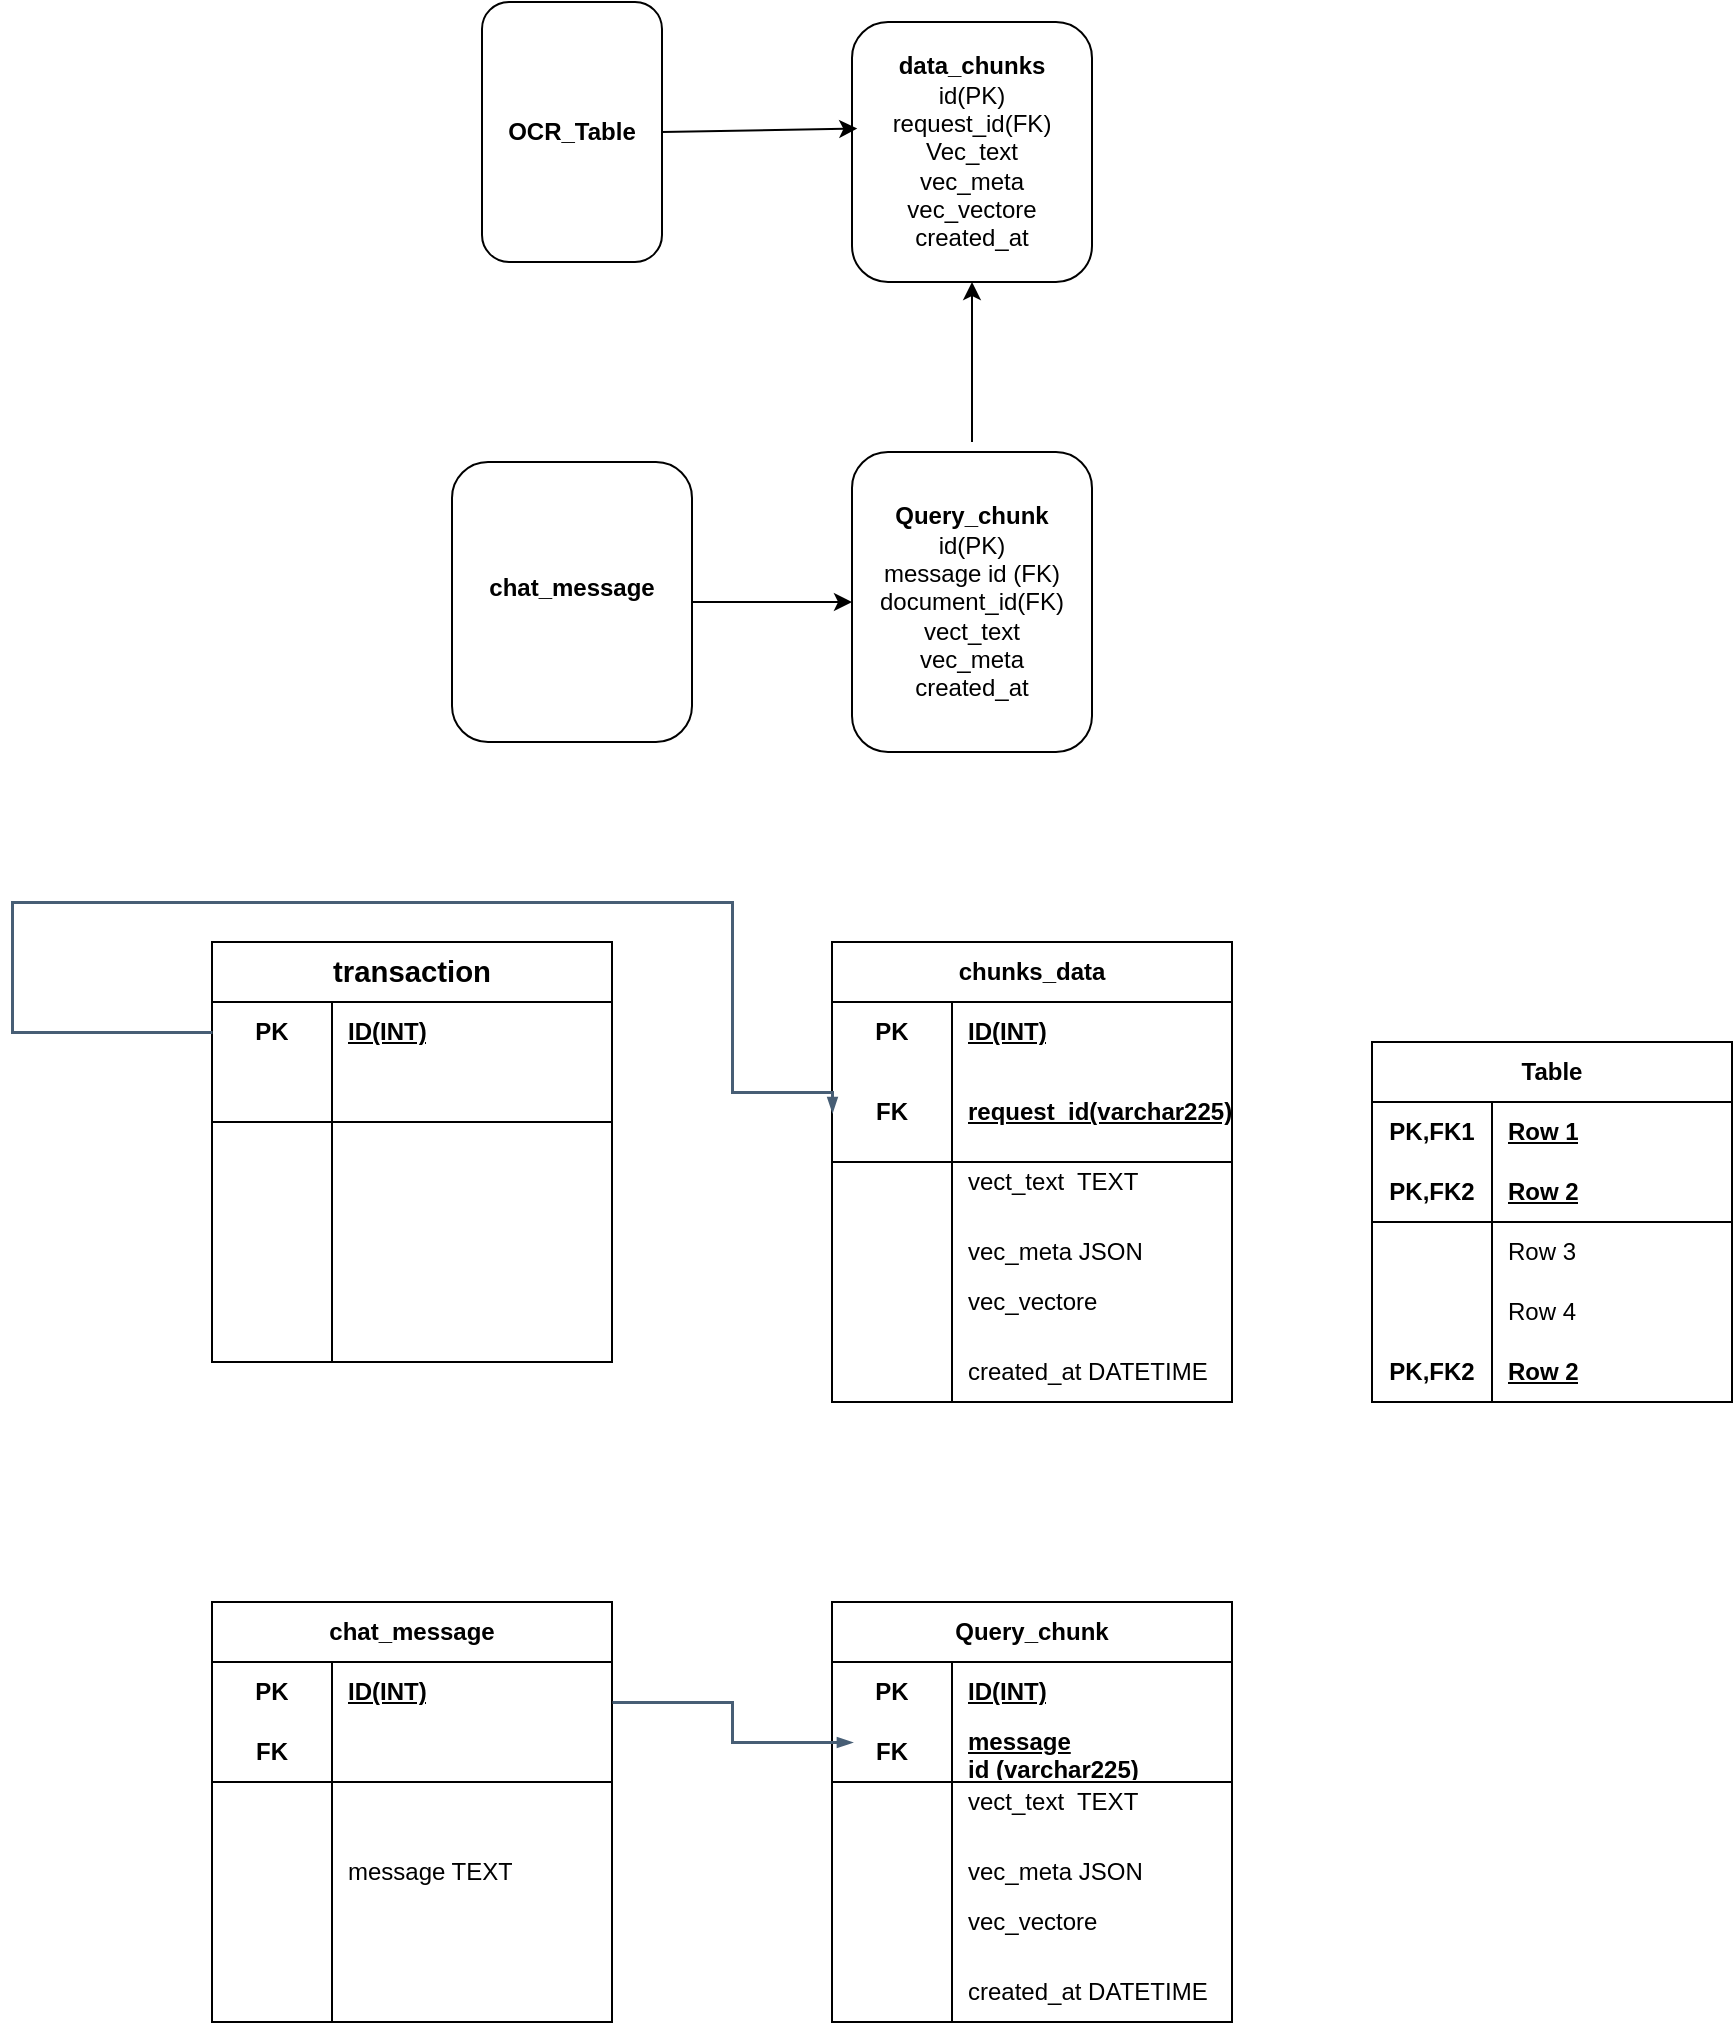 <mxfile version="28.0.9">
  <diagram name="Page-1" id="-Y9H0RPjuiOyMLAPOE1u">
    <mxGraphModel dx="1973" dy="721" grid="1" gridSize="10" guides="1" tooltips="1" connect="1" arrows="1" fold="1" page="1" pageScale="1" pageWidth="850" pageHeight="1100" math="0" shadow="0">
      <root>
        <mxCell id="0" />
        <mxCell id="1" parent="0" />
        <mxCell id="1Xx4rSdVLbgod3kaqzSg-1" value="&lt;div&gt;&lt;span style=&quot;background-color: transparent; color: light-dark(rgb(0, 0, 0), rgb(255, 255, 255));&quot;&gt;&lt;b&gt;data_chunks&lt;/b&gt;&lt;/span&gt;&lt;/div&gt;&lt;div&gt;&lt;span style=&quot;background-color: transparent; color: light-dark(rgb(0, 0, 0), rgb(255, 255, 255));&quot;&gt;id(PK)&lt;/span&gt;&lt;/div&gt;&lt;div&gt;&lt;span style=&quot;background-color: transparent; color: light-dark(rgb(0, 0, 0), rgb(255, 255, 255));&quot;&gt;request_id&lt;/span&gt;(FK)&lt;/div&gt;&lt;div&gt;&lt;span style=&quot;background-color: transparent; color: light-dark(rgb(0, 0, 0), rgb(255, 255, 255));&quot;&gt;Vec_text&lt;/span&gt;&lt;/div&gt;&lt;div&gt;vec_meta&lt;/div&gt;&lt;div&gt;vec_vectore&lt;/div&gt;&lt;div&gt;created_at&lt;/div&gt;" style="rounded=1;whiteSpace=wrap;html=1;" parent="1" vertex="1">
          <mxGeometry x="290" y="120" width="120" height="130" as="geometry" />
        </mxCell>
        <mxCell id="1Xx4rSdVLbgod3kaqzSg-2" value="" style="endArrow=classic;html=1;rounded=0;exitX=1;exitY=0.5;exitDx=0;exitDy=0;entryX=0.022;entryY=0.41;entryDx=0;entryDy=0;entryPerimeter=0;" parent="1" edge="1" target="1Xx4rSdVLbgod3kaqzSg-1" source="1Xx4rSdVLbgod3kaqzSg-3">
          <mxGeometry width="50" height="50" relative="1" as="geometry">
            <mxPoint x="210" y="180" as="sourcePoint" />
            <mxPoint x="290" y="180" as="targetPoint" />
          </mxGeometry>
        </mxCell>
        <mxCell id="1Xx4rSdVLbgod3kaqzSg-3" value="&lt;b&gt;OCR_Table&lt;/b&gt;" style="rounded=1;whiteSpace=wrap;html=1;" parent="1" vertex="1">
          <mxGeometry x="105" y="110" width="90" height="130" as="geometry" />
        </mxCell>
        <mxCell id="1Xx4rSdVLbgod3kaqzSg-4" value="&lt;b&gt;chat_message&lt;/b&gt;&lt;div&gt;&lt;b&gt;&lt;br&gt;&lt;/b&gt;&lt;/div&gt;" style="rounded=1;whiteSpace=wrap;html=1;" parent="1" vertex="1">
          <mxGeometry x="90" y="340" width="120" height="140" as="geometry" />
        </mxCell>
        <mxCell id="1Xx4rSdVLbgod3kaqzSg-5" value="&lt;div&gt;&lt;b&gt;Query_chunk&lt;/b&gt;&lt;/div&gt;&lt;div&gt;id(PK)&lt;/div&gt;message id (FK)&lt;div&gt;document_id(FK)&lt;br&gt;&lt;div&gt;vect_text&lt;/div&gt;&lt;div&gt;vec_meta&lt;/div&gt;&lt;div&gt;created_at&lt;/div&gt;&lt;/div&gt;" style="rounded=1;whiteSpace=wrap;html=1;" parent="1" vertex="1">
          <mxGeometry x="290" y="335" width="120" height="150" as="geometry" />
        </mxCell>
        <mxCell id="1Xx4rSdVLbgod3kaqzSg-8" value="" style="endArrow=classic;html=1;rounded=0;entryX=0;entryY=0.5;entryDx=0;entryDy=0;" parent="1" target="1Xx4rSdVLbgod3kaqzSg-5" edge="1">
          <mxGeometry width="50" height="50" relative="1" as="geometry">
            <mxPoint x="210" y="410" as="sourcePoint" />
            <mxPoint x="260" y="360" as="targetPoint" />
          </mxGeometry>
        </mxCell>
        <mxCell id="tUNcLmFg50ww8nxHBGj--1" value="" style="endArrow=classic;html=1;rounded=0;entryX=0.5;entryY=1;entryDx=0;entryDy=0;" edge="1" parent="1" target="1Xx4rSdVLbgod3kaqzSg-1">
          <mxGeometry width="50" height="50" relative="1" as="geometry">
            <mxPoint x="350" y="330" as="sourcePoint" />
            <mxPoint x="390" y="290" as="targetPoint" />
          </mxGeometry>
        </mxCell>
        <mxCell id="tUNcLmFg50ww8nxHBGj--2" value="chunks_data" style="shape=table;startSize=30;container=1;collapsible=1;childLayout=tableLayout;fixedRows=1;rowLines=0;fontStyle=1;align=center;resizeLast=1;html=1;whiteSpace=wrap;" vertex="1" parent="1">
          <mxGeometry x="280" y="580" width="200" height="230" as="geometry" />
        </mxCell>
        <mxCell id="tUNcLmFg50ww8nxHBGj--3" value="" style="shape=tableRow;horizontal=0;startSize=0;swimlaneHead=0;swimlaneBody=0;fillColor=none;collapsible=0;dropTarget=0;points=[[0,0.5],[1,0.5]];portConstraint=eastwest;top=0;left=0;right=0;bottom=0;html=1;" vertex="1" parent="tUNcLmFg50ww8nxHBGj--2">
          <mxGeometry y="30" width="200" height="30" as="geometry" />
        </mxCell>
        <mxCell id="tUNcLmFg50ww8nxHBGj--4" value="PK" style="shape=partialRectangle;connectable=0;fillColor=none;top=0;left=0;bottom=0;right=0;fontStyle=1;overflow=hidden;html=1;whiteSpace=wrap;" vertex="1" parent="tUNcLmFg50ww8nxHBGj--3">
          <mxGeometry width="60" height="30" as="geometry">
            <mxRectangle width="60" height="30" as="alternateBounds" />
          </mxGeometry>
        </mxCell>
        <mxCell id="tUNcLmFg50ww8nxHBGj--5" value="ID(INT)" style="shape=partialRectangle;connectable=0;fillColor=none;top=0;left=0;bottom=0;right=0;align=left;spacingLeft=6;fontStyle=5;overflow=hidden;html=1;whiteSpace=wrap;" vertex="1" parent="tUNcLmFg50ww8nxHBGj--3">
          <mxGeometry x="60" width="140" height="30" as="geometry">
            <mxRectangle width="140" height="30" as="alternateBounds" />
          </mxGeometry>
        </mxCell>
        <mxCell id="tUNcLmFg50ww8nxHBGj--6" value="" style="shape=tableRow;horizontal=0;startSize=0;swimlaneHead=0;swimlaneBody=0;fillColor=none;collapsible=0;dropTarget=0;points=[[0,0.5],[1,0.5]];portConstraint=eastwest;top=0;left=0;right=0;bottom=1;html=1;" vertex="1" parent="tUNcLmFg50ww8nxHBGj--2">
          <mxGeometry y="60" width="200" height="50" as="geometry" />
        </mxCell>
        <mxCell id="tUNcLmFg50ww8nxHBGj--7" value="FK" style="shape=partialRectangle;connectable=0;fillColor=none;top=0;left=0;bottom=0;right=0;fontStyle=1;overflow=hidden;html=1;whiteSpace=wrap;" vertex="1" parent="tUNcLmFg50ww8nxHBGj--6">
          <mxGeometry width="60" height="50" as="geometry">
            <mxRectangle width="60" height="50" as="alternateBounds" />
          </mxGeometry>
        </mxCell>
        <mxCell id="tUNcLmFg50ww8nxHBGj--8" value="&lt;span style=&quot;text-align: center;&quot;&gt;request_id(varchar225)&lt;/span&gt;" style="shape=partialRectangle;connectable=0;fillColor=none;top=0;left=0;bottom=0;right=0;align=left;spacingLeft=6;fontStyle=5;overflow=hidden;html=1;whiteSpace=wrap;" vertex="1" parent="tUNcLmFg50ww8nxHBGj--6">
          <mxGeometry x="60" width="140" height="50" as="geometry">
            <mxRectangle width="140" height="50" as="alternateBounds" />
          </mxGeometry>
        </mxCell>
        <mxCell id="tUNcLmFg50ww8nxHBGj--9" value="" style="shape=tableRow;horizontal=0;startSize=0;swimlaneHead=0;swimlaneBody=0;fillColor=none;collapsible=0;dropTarget=0;points=[[0,0.5],[1,0.5]];portConstraint=eastwest;top=0;left=0;right=0;bottom=0;html=1;" vertex="1" parent="tUNcLmFg50ww8nxHBGj--2">
          <mxGeometry y="110" width="200" height="30" as="geometry" />
        </mxCell>
        <mxCell id="tUNcLmFg50ww8nxHBGj--10" value="" style="shape=partialRectangle;connectable=0;fillColor=none;top=0;left=0;bottom=0;right=0;editable=1;overflow=hidden;html=1;whiteSpace=wrap;" vertex="1" parent="tUNcLmFg50ww8nxHBGj--9">
          <mxGeometry width="60" height="30" as="geometry">
            <mxRectangle width="60" height="30" as="alternateBounds" />
          </mxGeometry>
        </mxCell>
        <mxCell id="tUNcLmFg50ww8nxHBGj--11" value="&lt;div style=&quot;text-align: center;&quot;&gt;vect_text&amp;nbsp; TEXT&lt;/div&gt;&lt;div&gt;&amp;nbsp;&lt;/div&gt;" style="shape=partialRectangle;connectable=0;fillColor=none;top=0;left=0;bottom=0;right=0;align=left;spacingLeft=6;overflow=hidden;html=1;whiteSpace=wrap;" vertex="1" parent="tUNcLmFg50ww8nxHBGj--9">
          <mxGeometry x="60" width="140" height="30" as="geometry">
            <mxRectangle width="140" height="30" as="alternateBounds" />
          </mxGeometry>
        </mxCell>
        <mxCell id="tUNcLmFg50ww8nxHBGj--12" value="" style="shape=tableRow;horizontal=0;startSize=0;swimlaneHead=0;swimlaneBody=0;fillColor=none;collapsible=0;dropTarget=0;points=[[0,0.5],[1,0.5]];portConstraint=eastwest;top=0;left=0;right=0;bottom=0;html=1;" vertex="1" parent="tUNcLmFg50ww8nxHBGj--2">
          <mxGeometry y="140" width="200" height="30" as="geometry" />
        </mxCell>
        <mxCell id="tUNcLmFg50ww8nxHBGj--13" value="" style="shape=partialRectangle;connectable=0;fillColor=none;top=0;left=0;bottom=0;right=0;editable=1;overflow=hidden;html=1;whiteSpace=wrap;" vertex="1" parent="tUNcLmFg50ww8nxHBGj--12">
          <mxGeometry width="60" height="30" as="geometry">
            <mxRectangle width="60" height="30" as="alternateBounds" />
          </mxGeometry>
        </mxCell>
        <mxCell id="tUNcLmFg50ww8nxHBGj--14" value="&lt;span style=&quot;text-align: center;&quot;&gt;vec_meta JSON&lt;/span&gt;" style="shape=partialRectangle;connectable=0;fillColor=none;top=0;left=0;bottom=0;right=0;align=left;spacingLeft=6;overflow=hidden;html=1;whiteSpace=wrap;" vertex="1" parent="tUNcLmFg50ww8nxHBGj--12">
          <mxGeometry x="60" width="140" height="30" as="geometry">
            <mxRectangle width="140" height="30" as="alternateBounds" />
          </mxGeometry>
        </mxCell>
        <mxCell id="tUNcLmFg50ww8nxHBGj--18" value="" style="shape=tableRow;horizontal=0;startSize=0;swimlaneHead=0;swimlaneBody=0;fillColor=none;collapsible=0;dropTarget=0;points=[[0,0.5],[1,0.5]];portConstraint=eastwest;top=0;left=0;right=0;bottom=0;html=1;" vertex="1" parent="tUNcLmFg50ww8nxHBGj--2">
          <mxGeometry y="170" width="200" height="30" as="geometry" />
        </mxCell>
        <mxCell id="tUNcLmFg50ww8nxHBGj--19" value="" style="shape=partialRectangle;connectable=0;fillColor=none;top=0;left=0;bottom=0;right=0;editable=1;overflow=hidden;html=1;whiteSpace=wrap;" vertex="1" parent="tUNcLmFg50ww8nxHBGj--18">
          <mxGeometry width="60" height="30" as="geometry">
            <mxRectangle width="60" height="30" as="alternateBounds" />
          </mxGeometry>
        </mxCell>
        <mxCell id="tUNcLmFg50ww8nxHBGj--20" value="&lt;div style=&quot;text-align: center;&quot;&gt;vec_vectore&amp;nbsp;&lt;/div&gt;&lt;div&gt;&lt;br&gt;&lt;/div&gt;" style="shape=partialRectangle;connectable=0;fillColor=none;top=0;left=0;bottom=0;right=0;align=left;spacingLeft=6;overflow=hidden;html=1;whiteSpace=wrap;" vertex="1" parent="tUNcLmFg50ww8nxHBGj--18">
          <mxGeometry x="60" width="140" height="30" as="geometry">
            <mxRectangle width="140" height="30" as="alternateBounds" />
          </mxGeometry>
        </mxCell>
        <mxCell id="tUNcLmFg50ww8nxHBGj--49" value="" style="shape=tableRow;horizontal=0;startSize=0;swimlaneHead=0;swimlaneBody=0;fillColor=none;collapsible=0;dropTarget=0;points=[[0,0.5],[1,0.5]];portConstraint=eastwest;top=0;left=0;right=0;bottom=0;html=1;" vertex="1" parent="tUNcLmFg50ww8nxHBGj--2">
          <mxGeometry y="200" width="200" height="30" as="geometry" />
        </mxCell>
        <mxCell id="tUNcLmFg50ww8nxHBGj--50" value="" style="shape=partialRectangle;connectable=0;fillColor=none;top=0;left=0;bottom=0;right=0;editable=1;overflow=hidden;html=1;whiteSpace=wrap;" vertex="1" parent="tUNcLmFg50ww8nxHBGj--49">
          <mxGeometry width="60" height="30" as="geometry">
            <mxRectangle width="60" height="30" as="alternateBounds" />
          </mxGeometry>
        </mxCell>
        <mxCell id="tUNcLmFg50ww8nxHBGj--51" value="&lt;div style=&quot;text-align: center;&quot;&gt;created_at DATETIME&lt;/div&gt;" style="shape=partialRectangle;connectable=0;fillColor=none;top=0;left=0;bottom=0;right=0;align=left;spacingLeft=6;overflow=hidden;html=1;whiteSpace=wrap;" vertex="1" parent="tUNcLmFg50ww8nxHBGj--49">
          <mxGeometry x="60" width="140" height="30" as="geometry">
            <mxRectangle width="140" height="30" as="alternateBounds" />
          </mxGeometry>
        </mxCell>
        <mxCell id="tUNcLmFg50ww8nxHBGj--21" value="&lt;b&gt;Query_chunk&lt;/b&gt;" style="shape=table;startSize=30;container=1;collapsible=1;childLayout=tableLayout;fixedRows=1;rowLines=0;fontStyle=1;align=center;resizeLast=1;html=1;whiteSpace=wrap;" vertex="1" parent="1">
          <mxGeometry x="280" y="910" width="200" height="210.0" as="geometry" />
        </mxCell>
        <mxCell id="tUNcLmFg50ww8nxHBGj--22" value="" style="shape=tableRow;horizontal=0;startSize=0;swimlaneHead=0;swimlaneBody=0;fillColor=none;collapsible=0;dropTarget=0;points=[[0,0.5],[1,0.5]];portConstraint=eastwest;top=0;left=0;right=0;bottom=0;html=1;" vertex="1" parent="tUNcLmFg50ww8nxHBGj--21">
          <mxGeometry y="30" width="200" height="30" as="geometry" />
        </mxCell>
        <mxCell id="tUNcLmFg50ww8nxHBGj--23" value="PK" style="shape=partialRectangle;connectable=0;fillColor=none;top=0;left=0;bottom=0;right=0;fontStyle=1;overflow=hidden;html=1;whiteSpace=wrap;" vertex="1" parent="tUNcLmFg50ww8nxHBGj--22">
          <mxGeometry width="60" height="30" as="geometry">
            <mxRectangle width="60" height="30" as="alternateBounds" />
          </mxGeometry>
        </mxCell>
        <mxCell id="tUNcLmFg50ww8nxHBGj--24" value="ID(INT)" style="shape=partialRectangle;connectable=0;fillColor=none;top=0;left=0;bottom=0;right=0;align=left;spacingLeft=6;fontStyle=5;overflow=hidden;html=1;whiteSpace=wrap;" vertex="1" parent="tUNcLmFg50ww8nxHBGj--22">
          <mxGeometry x="60" width="140" height="30" as="geometry">
            <mxRectangle width="140" height="30" as="alternateBounds" />
          </mxGeometry>
        </mxCell>
        <mxCell id="tUNcLmFg50ww8nxHBGj--25" value="" style="shape=tableRow;horizontal=0;startSize=0;swimlaneHead=0;swimlaneBody=0;fillColor=none;collapsible=0;dropTarget=0;points=[[0,0.5],[1,0.5]];portConstraint=eastwest;top=0;left=0;right=0;bottom=1;html=1;" vertex="1" parent="tUNcLmFg50ww8nxHBGj--21">
          <mxGeometry y="60" width="200" height="30" as="geometry" />
        </mxCell>
        <mxCell id="tUNcLmFg50ww8nxHBGj--26" value="FK" style="shape=partialRectangle;connectable=0;fillColor=none;top=0;left=0;bottom=0;right=0;fontStyle=1;overflow=hidden;html=1;whiteSpace=wrap;" vertex="1" parent="tUNcLmFg50ww8nxHBGj--25">
          <mxGeometry width="60" height="30" as="geometry">
            <mxRectangle width="60" height="30" as="alternateBounds" />
          </mxGeometry>
        </mxCell>
        <mxCell id="tUNcLmFg50ww8nxHBGj--27" value="&lt;span style=&quot;text-align: center;&quot;&gt;message id&lt;/span&gt;&lt;span style=&quot;font-weight: 400; text-align: center;&quot;&gt;&amp;nbsp;&lt;/span&gt;&lt;span style=&quot;text-align: center;&quot;&gt;(varchar225)&lt;/span&gt;" style="shape=partialRectangle;connectable=0;fillColor=none;top=0;left=0;bottom=0;right=0;align=left;spacingLeft=6;fontStyle=5;overflow=hidden;html=1;whiteSpace=wrap;" vertex="1" parent="tUNcLmFg50ww8nxHBGj--25">
          <mxGeometry x="60" width="140" height="30" as="geometry">
            <mxRectangle width="140" height="30" as="alternateBounds" />
          </mxGeometry>
        </mxCell>
        <mxCell id="tUNcLmFg50ww8nxHBGj--28" value="" style="shape=tableRow;horizontal=0;startSize=0;swimlaneHead=0;swimlaneBody=0;fillColor=none;collapsible=0;dropTarget=0;points=[[0,0.5],[1,0.5]];portConstraint=eastwest;top=0;left=0;right=0;bottom=0;html=1;" vertex="1" parent="tUNcLmFg50ww8nxHBGj--21">
          <mxGeometry y="90" width="200" height="30" as="geometry" />
        </mxCell>
        <mxCell id="tUNcLmFg50ww8nxHBGj--29" value="" style="shape=partialRectangle;connectable=0;fillColor=none;top=0;left=0;bottom=0;right=0;editable=1;overflow=hidden;html=1;whiteSpace=wrap;" vertex="1" parent="tUNcLmFg50ww8nxHBGj--28">
          <mxGeometry width="60" height="30" as="geometry">
            <mxRectangle width="60" height="30" as="alternateBounds" />
          </mxGeometry>
        </mxCell>
        <mxCell id="tUNcLmFg50ww8nxHBGj--30" value="&lt;div style=&quot;text-align: center;&quot;&gt;vect_text&amp;nbsp; TEXT&lt;/div&gt;&lt;div&gt;&amp;nbsp;&lt;/div&gt;" style="shape=partialRectangle;connectable=0;fillColor=none;top=0;left=0;bottom=0;right=0;align=left;spacingLeft=6;overflow=hidden;html=1;whiteSpace=wrap;" vertex="1" parent="tUNcLmFg50ww8nxHBGj--28">
          <mxGeometry x="60" width="140" height="30" as="geometry">
            <mxRectangle width="140" height="30" as="alternateBounds" />
          </mxGeometry>
        </mxCell>
        <mxCell id="tUNcLmFg50ww8nxHBGj--31" value="" style="shape=tableRow;horizontal=0;startSize=0;swimlaneHead=0;swimlaneBody=0;fillColor=none;collapsible=0;dropTarget=0;points=[[0,0.5],[1,0.5]];portConstraint=eastwest;top=0;left=0;right=0;bottom=0;html=1;" vertex="1" parent="tUNcLmFg50ww8nxHBGj--21">
          <mxGeometry y="120" width="200" height="30" as="geometry" />
        </mxCell>
        <mxCell id="tUNcLmFg50ww8nxHBGj--32" value="" style="shape=partialRectangle;connectable=0;fillColor=none;top=0;left=0;bottom=0;right=0;editable=1;overflow=hidden;html=1;whiteSpace=wrap;" vertex="1" parent="tUNcLmFg50ww8nxHBGj--31">
          <mxGeometry width="60" height="30" as="geometry">
            <mxRectangle width="60" height="30" as="alternateBounds" />
          </mxGeometry>
        </mxCell>
        <mxCell id="tUNcLmFg50ww8nxHBGj--33" value="&lt;span style=&quot;text-align: center;&quot;&gt;vec_meta JSON&lt;/span&gt;" style="shape=partialRectangle;connectable=0;fillColor=none;top=0;left=0;bottom=0;right=0;align=left;spacingLeft=6;overflow=hidden;html=1;whiteSpace=wrap;" vertex="1" parent="tUNcLmFg50ww8nxHBGj--31">
          <mxGeometry x="60" width="140" height="30" as="geometry">
            <mxRectangle width="140" height="30" as="alternateBounds" />
          </mxGeometry>
        </mxCell>
        <mxCell id="tUNcLmFg50ww8nxHBGj--34" value="" style="shape=tableRow;horizontal=0;startSize=0;swimlaneHead=0;swimlaneBody=0;fillColor=none;collapsible=0;dropTarget=0;points=[[0,0.5],[1,0.5]];portConstraint=eastwest;top=0;left=0;right=0;bottom=0;html=1;" vertex="1" parent="tUNcLmFg50ww8nxHBGj--21">
          <mxGeometry y="150" width="200" height="30" as="geometry" />
        </mxCell>
        <mxCell id="tUNcLmFg50ww8nxHBGj--35" value="" style="shape=partialRectangle;connectable=0;fillColor=none;top=0;left=0;bottom=0;right=0;editable=1;overflow=hidden;html=1;whiteSpace=wrap;" vertex="1" parent="tUNcLmFg50ww8nxHBGj--34">
          <mxGeometry width="60" height="30" as="geometry">
            <mxRectangle width="60" height="30" as="alternateBounds" />
          </mxGeometry>
        </mxCell>
        <mxCell id="tUNcLmFg50ww8nxHBGj--36" value="&lt;div style=&quot;text-align: center;&quot;&gt;vec_vectore&amp;nbsp;&lt;/div&gt;&lt;div&gt;&lt;br&gt;&lt;/div&gt;" style="shape=partialRectangle;connectable=0;fillColor=none;top=0;left=0;bottom=0;right=0;align=left;spacingLeft=6;overflow=hidden;html=1;whiteSpace=wrap;" vertex="1" parent="tUNcLmFg50ww8nxHBGj--34">
          <mxGeometry x="60" width="140" height="30" as="geometry">
            <mxRectangle width="140" height="30" as="alternateBounds" />
          </mxGeometry>
        </mxCell>
        <mxCell id="tUNcLmFg50ww8nxHBGj--40" value="" style="shape=tableRow;horizontal=0;startSize=0;swimlaneHead=0;swimlaneBody=0;fillColor=none;collapsible=0;dropTarget=0;points=[[0,0.5],[1,0.5]];portConstraint=eastwest;top=0;left=0;right=0;bottom=0;html=1;" vertex="1" parent="tUNcLmFg50ww8nxHBGj--21">
          <mxGeometry y="180" width="200" height="30" as="geometry" />
        </mxCell>
        <mxCell id="tUNcLmFg50ww8nxHBGj--41" value="" style="shape=partialRectangle;connectable=0;fillColor=none;top=0;left=0;bottom=0;right=0;editable=1;overflow=hidden;html=1;whiteSpace=wrap;" vertex="1" parent="tUNcLmFg50ww8nxHBGj--40">
          <mxGeometry width="60" height="30" as="geometry">
            <mxRectangle width="60" height="30" as="alternateBounds" />
          </mxGeometry>
        </mxCell>
        <mxCell id="tUNcLmFg50ww8nxHBGj--42" value="&lt;div style=&quot;text-align: center;&quot;&gt;created_at DATETIME&lt;/div&gt;" style="shape=partialRectangle;connectable=0;fillColor=none;top=0;left=0;bottom=0;right=0;align=left;spacingLeft=6;overflow=hidden;html=1;whiteSpace=wrap;" vertex="1" parent="tUNcLmFg50ww8nxHBGj--40">
          <mxGeometry x="60" width="140" height="30" as="geometry">
            <mxRectangle width="140" height="30" as="alternateBounds" />
          </mxGeometry>
        </mxCell>
        <mxCell id="tUNcLmFg50ww8nxHBGj--52" value="&lt;b&gt;&lt;span style=&quot;font-size:11.0pt;font-family:&amp;quot;Aptos&amp;quot;,sans-serif;&lt;br/&gt;mso-fareast-font-family:Aptos;mso-fareast-theme-font:minor-latin;mso-bidi-font-family:&lt;br/&gt;Aptos;mso-ligatures:standardcontextual;mso-ansi-language:EN-US;mso-fareast-language:&lt;br/&gt;EN-US;mso-bidi-language:AR-SA&quot;&gt;transaction&lt;/span&gt;&lt;/b&gt;" style="shape=table;startSize=30;container=1;collapsible=1;childLayout=tableLayout;fixedRows=1;rowLines=0;fontStyle=1;align=center;resizeLast=1;html=1;whiteSpace=wrap;" vertex="1" parent="1">
          <mxGeometry x="-30" y="580" width="200" height="210" as="geometry" />
        </mxCell>
        <mxCell id="tUNcLmFg50ww8nxHBGj--53" value="" style="shape=tableRow;horizontal=0;startSize=0;swimlaneHead=0;swimlaneBody=0;fillColor=none;collapsible=0;dropTarget=0;points=[[0,0.5],[1,0.5]];portConstraint=eastwest;top=0;left=0;right=0;bottom=0;html=1;" vertex="1" parent="tUNcLmFg50ww8nxHBGj--52">
          <mxGeometry y="30" width="200" height="30" as="geometry" />
        </mxCell>
        <mxCell id="tUNcLmFg50ww8nxHBGj--54" value="PK" style="shape=partialRectangle;connectable=0;fillColor=none;top=0;left=0;bottom=0;right=0;fontStyle=1;overflow=hidden;html=1;whiteSpace=wrap;" vertex="1" parent="tUNcLmFg50ww8nxHBGj--53">
          <mxGeometry width="60" height="30" as="geometry">
            <mxRectangle width="60" height="30" as="alternateBounds" />
          </mxGeometry>
        </mxCell>
        <mxCell id="tUNcLmFg50ww8nxHBGj--55" value="ID(INT)" style="shape=partialRectangle;connectable=0;fillColor=none;top=0;left=0;bottom=0;right=0;align=left;spacingLeft=6;fontStyle=5;overflow=hidden;html=1;whiteSpace=wrap;" vertex="1" parent="tUNcLmFg50ww8nxHBGj--53">
          <mxGeometry x="60" width="140" height="30" as="geometry">
            <mxRectangle width="140" height="30" as="alternateBounds" />
          </mxGeometry>
        </mxCell>
        <mxCell id="tUNcLmFg50ww8nxHBGj--56" value="" style="shape=tableRow;horizontal=0;startSize=0;swimlaneHead=0;swimlaneBody=0;fillColor=none;collapsible=0;dropTarget=0;points=[[0,0.5],[1,0.5]];portConstraint=eastwest;top=0;left=0;right=0;bottom=1;html=1;" vertex="1" parent="tUNcLmFg50ww8nxHBGj--52">
          <mxGeometry y="60" width="200" height="30" as="geometry" />
        </mxCell>
        <mxCell id="tUNcLmFg50ww8nxHBGj--57" value="" style="shape=partialRectangle;connectable=0;fillColor=none;top=0;left=0;bottom=0;right=0;fontStyle=1;overflow=hidden;html=1;whiteSpace=wrap;" vertex="1" parent="tUNcLmFg50ww8nxHBGj--56">
          <mxGeometry width="60" height="30" as="geometry">
            <mxRectangle width="60" height="30" as="alternateBounds" />
          </mxGeometry>
        </mxCell>
        <mxCell id="tUNcLmFg50ww8nxHBGj--58" value="" style="shape=partialRectangle;connectable=0;fillColor=none;top=0;left=0;bottom=0;right=0;align=left;spacingLeft=6;fontStyle=5;overflow=hidden;html=1;whiteSpace=wrap;" vertex="1" parent="tUNcLmFg50ww8nxHBGj--56">
          <mxGeometry x="60" width="140" height="30" as="geometry">
            <mxRectangle width="140" height="30" as="alternateBounds" />
          </mxGeometry>
        </mxCell>
        <mxCell id="tUNcLmFg50ww8nxHBGj--59" value="" style="shape=tableRow;horizontal=0;startSize=0;swimlaneHead=0;swimlaneBody=0;fillColor=none;collapsible=0;dropTarget=0;points=[[0,0.5],[1,0.5]];portConstraint=eastwest;top=0;left=0;right=0;bottom=0;html=1;" vertex="1" parent="tUNcLmFg50ww8nxHBGj--52">
          <mxGeometry y="90" width="200" height="30" as="geometry" />
        </mxCell>
        <mxCell id="tUNcLmFg50ww8nxHBGj--60" value="" style="shape=partialRectangle;connectable=0;fillColor=none;top=0;left=0;bottom=0;right=0;editable=1;overflow=hidden;html=1;whiteSpace=wrap;" vertex="1" parent="tUNcLmFg50ww8nxHBGj--59">
          <mxGeometry width="60" height="30" as="geometry">
            <mxRectangle width="60" height="30" as="alternateBounds" />
          </mxGeometry>
        </mxCell>
        <mxCell id="tUNcLmFg50ww8nxHBGj--61" value="" style="shape=partialRectangle;connectable=0;fillColor=none;top=0;left=0;bottom=0;right=0;align=left;spacingLeft=6;overflow=hidden;html=1;whiteSpace=wrap;" vertex="1" parent="tUNcLmFg50ww8nxHBGj--59">
          <mxGeometry x="60" width="140" height="30" as="geometry">
            <mxRectangle width="140" height="30" as="alternateBounds" />
          </mxGeometry>
        </mxCell>
        <mxCell id="tUNcLmFg50ww8nxHBGj--62" value="" style="shape=tableRow;horizontal=0;startSize=0;swimlaneHead=0;swimlaneBody=0;fillColor=none;collapsible=0;dropTarget=0;points=[[0,0.5],[1,0.5]];portConstraint=eastwest;top=0;left=0;right=0;bottom=0;html=1;" vertex="1" parent="tUNcLmFg50ww8nxHBGj--52">
          <mxGeometry y="120" width="200" height="30" as="geometry" />
        </mxCell>
        <mxCell id="tUNcLmFg50ww8nxHBGj--63" value="" style="shape=partialRectangle;connectable=0;fillColor=none;top=0;left=0;bottom=0;right=0;editable=1;overflow=hidden;html=1;whiteSpace=wrap;" vertex="1" parent="tUNcLmFg50ww8nxHBGj--62">
          <mxGeometry width="60" height="30" as="geometry">
            <mxRectangle width="60" height="30" as="alternateBounds" />
          </mxGeometry>
        </mxCell>
        <mxCell id="tUNcLmFg50ww8nxHBGj--64" value="" style="shape=partialRectangle;connectable=0;fillColor=none;top=0;left=0;bottom=0;right=0;align=left;spacingLeft=6;overflow=hidden;html=1;whiteSpace=wrap;" vertex="1" parent="tUNcLmFg50ww8nxHBGj--62">
          <mxGeometry x="60" width="140" height="30" as="geometry">
            <mxRectangle width="140" height="30" as="alternateBounds" />
          </mxGeometry>
        </mxCell>
        <mxCell id="tUNcLmFg50ww8nxHBGj--65" value="" style="shape=tableRow;horizontal=0;startSize=0;swimlaneHead=0;swimlaneBody=0;fillColor=none;collapsible=0;dropTarget=0;points=[[0,0.5],[1,0.5]];portConstraint=eastwest;top=0;left=0;right=0;bottom=0;html=1;" vertex="1" parent="tUNcLmFg50ww8nxHBGj--52">
          <mxGeometry y="150" width="200" height="30" as="geometry" />
        </mxCell>
        <mxCell id="tUNcLmFg50ww8nxHBGj--66" value="" style="shape=partialRectangle;connectable=0;fillColor=none;top=0;left=0;bottom=0;right=0;editable=1;overflow=hidden;html=1;whiteSpace=wrap;" vertex="1" parent="tUNcLmFg50ww8nxHBGj--65">
          <mxGeometry width="60" height="30" as="geometry">
            <mxRectangle width="60" height="30" as="alternateBounds" />
          </mxGeometry>
        </mxCell>
        <mxCell id="tUNcLmFg50ww8nxHBGj--67" value="" style="shape=partialRectangle;connectable=0;fillColor=none;top=0;left=0;bottom=0;right=0;align=left;spacingLeft=6;overflow=hidden;html=1;whiteSpace=wrap;" vertex="1" parent="tUNcLmFg50ww8nxHBGj--65">
          <mxGeometry x="60" width="140" height="30" as="geometry">
            <mxRectangle width="140" height="30" as="alternateBounds" />
          </mxGeometry>
        </mxCell>
        <mxCell id="tUNcLmFg50ww8nxHBGj--68" value="" style="shape=tableRow;horizontal=0;startSize=0;swimlaneHead=0;swimlaneBody=0;fillColor=none;collapsible=0;dropTarget=0;points=[[0,0.5],[1,0.5]];portConstraint=eastwest;top=0;left=0;right=0;bottom=0;html=1;" vertex="1" parent="tUNcLmFg50ww8nxHBGj--52">
          <mxGeometry y="180" width="200" height="30" as="geometry" />
        </mxCell>
        <mxCell id="tUNcLmFg50ww8nxHBGj--69" value="" style="shape=partialRectangle;connectable=0;fillColor=none;top=0;left=0;bottom=0;right=0;editable=1;overflow=hidden;html=1;whiteSpace=wrap;" vertex="1" parent="tUNcLmFg50ww8nxHBGj--68">
          <mxGeometry width="60" height="30" as="geometry">
            <mxRectangle width="60" height="30" as="alternateBounds" />
          </mxGeometry>
        </mxCell>
        <mxCell id="tUNcLmFg50ww8nxHBGj--70" value="" style="shape=partialRectangle;connectable=0;fillColor=none;top=0;left=0;bottom=0;right=0;align=left;spacingLeft=6;overflow=hidden;html=1;whiteSpace=wrap;" vertex="1" parent="tUNcLmFg50ww8nxHBGj--68">
          <mxGeometry x="60" width="140" height="30" as="geometry">
            <mxRectangle width="140" height="30" as="alternateBounds" />
          </mxGeometry>
        </mxCell>
        <mxCell id="tUNcLmFg50ww8nxHBGj--71" value="&lt;div&gt;&lt;b&gt;&lt;br&gt;&lt;/b&gt;&lt;/div&gt;&lt;b&gt;chat_message&lt;/b&gt;&lt;div&gt;&lt;b&gt;&lt;br&gt;&lt;/b&gt;&lt;/div&gt;" style="shape=table;startSize=30;container=1;collapsible=1;childLayout=tableLayout;fixedRows=1;rowLines=0;fontStyle=1;align=center;resizeLast=1;html=1;whiteSpace=wrap;" vertex="1" parent="1">
          <mxGeometry x="-30" y="910" width="200" height="210" as="geometry" />
        </mxCell>
        <mxCell id="tUNcLmFg50ww8nxHBGj--72" value="" style="shape=tableRow;horizontal=0;startSize=0;swimlaneHead=0;swimlaneBody=0;fillColor=none;collapsible=0;dropTarget=0;points=[[0,0.5],[1,0.5]];portConstraint=eastwest;top=0;left=0;right=0;bottom=0;html=1;" vertex="1" parent="tUNcLmFg50ww8nxHBGj--71">
          <mxGeometry y="30" width="200" height="30" as="geometry" />
        </mxCell>
        <mxCell id="tUNcLmFg50ww8nxHBGj--73" value="PK" style="shape=partialRectangle;connectable=0;fillColor=none;top=0;left=0;bottom=0;right=0;fontStyle=1;overflow=hidden;html=1;whiteSpace=wrap;" vertex="1" parent="tUNcLmFg50ww8nxHBGj--72">
          <mxGeometry width="60" height="30" as="geometry">
            <mxRectangle width="60" height="30" as="alternateBounds" />
          </mxGeometry>
        </mxCell>
        <mxCell id="tUNcLmFg50ww8nxHBGj--74" value="ID(INT)" style="shape=partialRectangle;connectable=0;fillColor=none;top=0;left=0;bottom=0;right=0;align=left;spacingLeft=6;fontStyle=5;overflow=hidden;html=1;whiteSpace=wrap;" vertex="1" parent="tUNcLmFg50ww8nxHBGj--72">
          <mxGeometry x="60" width="140" height="30" as="geometry">
            <mxRectangle width="140" height="30" as="alternateBounds" />
          </mxGeometry>
        </mxCell>
        <mxCell id="tUNcLmFg50ww8nxHBGj--75" value="" style="shape=tableRow;horizontal=0;startSize=0;swimlaneHead=0;swimlaneBody=0;fillColor=none;collapsible=0;dropTarget=0;points=[[0,0.5],[1,0.5]];portConstraint=eastwest;top=0;left=0;right=0;bottom=1;html=1;" vertex="1" parent="tUNcLmFg50ww8nxHBGj--71">
          <mxGeometry y="60" width="200" height="30" as="geometry" />
        </mxCell>
        <mxCell id="tUNcLmFg50ww8nxHBGj--76" value="FK" style="shape=partialRectangle;connectable=0;fillColor=none;top=0;left=0;bottom=0;right=0;fontStyle=1;overflow=hidden;html=1;whiteSpace=wrap;" vertex="1" parent="tUNcLmFg50ww8nxHBGj--75">
          <mxGeometry width="60" height="30" as="geometry">
            <mxRectangle width="60" height="30" as="alternateBounds" />
          </mxGeometry>
        </mxCell>
        <mxCell id="tUNcLmFg50ww8nxHBGj--77" value="" style="shape=partialRectangle;connectable=0;fillColor=none;top=0;left=0;bottom=0;right=0;align=left;spacingLeft=6;fontStyle=5;overflow=hidden;html=1;whiteSpace=wrap;" vertex="1" parent="tUNcLmFg50ww8nxHBGj--75">
          <mxGeometry x="60" width="140" height="30" as="geometry">
            <mxRectangle width="140" height="30" as="alternateBounds" />
          </mxGeometry>
        </mxCell>
        <mxCell id="tUNcLmFg50ww8nxHBGj--78" value="" style="shape=tableRow;horizontal=0;startSize=0;swimlaneHead=0;swimlaneBody=0;fillColor=none;collapsible=0;dropTarget=0;points=[[0,0.5],[1,0.5]];portConstraint=eastwest;top=0;left=0;right=0;bottom=0;html=1;" vertex="1" parent="tUNcLmFg50ww8nxHBGj--71">
          <mxGeometry y="90" width="200" height="30" as="geometry" />
        </mxCell>
        <mxCell id="tUNcLmFg50ww8nxHBGj--79" value="" style="shape=partialRectangle;connectable=0;fillColor=none;top=0;left=0;bottom=0;right=0;editable=1;overflow=hidden;html=1;whiteSpace=wrap;" vertex="1" parent="tUNcLmFg50ww8nxHBGj--78">
          <mxGeometry width="60" height="30" as="geometry">
            <mxRectangle width="60" height="30" as="alternateBounds" />
          </mxGeometry>
        </mxCell>
        <mxCell id="tUNcLmFg50ww8nxHBGj--80" value="&lt;div style=&quot;text-align: center;&quot;&gt;&lt;br&gt;&lt;/div&gt;" style="shape=partialRectangle;connectable=0;fillColor=none;top=0;left=0;bottom=0;right=0;align=left;spacingLeft=6;overflow=hidden;html=1;whiteSpace=wrap;" vertex="1" parent="tUNcLmFg50ww8nxHBGj--78">
          <mxGeometry x="60" width="140" height="30" as="geometry">
            <mxRectangle width="140" height="30" as="alternateBounds" />
          </mxGeometry>
        </mxCell>
        <mxCell id="tUNcLmFg50ww8nxHBGj--81" value="" style="shape=tableRow;horizontal=0;startSize=0;swimlaneHead=0;swimlaneBody=0;fillColor=none;collapsible=0;dropTarget=0;points=[[0,0.5],[1,0.5]];portConstraint=eastwest;top=0;left=0;right=0;bottom=0;html=1;" vertex="1" parent="tUNcLmFg50ww8nxHBGj--71">
          <mxGeometry y="120" width="200" height="30" as="geometry" />
        </mxCell>
        <mxCell id="tUNcLmFg50ww8nxHBGj--82" value="" style="shape=partialRectangle;connectable=0;fillColor=none;top=0;left=0;bottom=0;right=0;editable=1;overflow=hidden;html=1;whiteSpace=wrap;" vertex="1" parent="tUNcLmFg50ww8nxHBGj--81">
          <mxGeometry width="60" height="30" as="geometry">
            <mxRectangle width="60" height="30" as="alternateBounds" />
          </mxGeometry>
        </mxCell>
        <mxCell id="tUNcLmFg50ww8nxHBGj--83" value="message TEXT" style="shape=partialRectangle;connectable=0;fillColor=none;top=0;left=0;bottom=0;right=0;align=left;spacingLeft=6;overflow=hidden;html=1;whiteSpace=wrap;" vertex="1" parent="tUNcLmFg50ww8nxHBGj--81">
          <mxGeometry x="60" width="140" height="30" as="geometry">
            <mxRectangle width="140" height="30" as="alternateBounds" />
          </mxGeometry>
        </mxCell>
        <mxCell id="tUNcLmFg50ww8nxHBGj--84" value="" style="shape=tableRow;horizontal=0;startSize=0;swimlaneHead=0;swimlaneBody=0;fillColor=none;collapsible=0;dropTarget=0;points=[[0,0.5],[1,0.5]];portConstraint=eastwest;top=0;left=0;right=0;bottom=0;html=1;" vertex="1" parent="tUNcLmFg50ww8nxHBGj--71">
          <mxGeometry y="150" width="200" height="30" as="geometry" />
        </mxCell>
        <mxCell id="tUNcLmFg50ww8nxHBGj--85" value="" style="shape=partialRectangle;connectable=0;fillColor=none;top=0;left=0;bottom=0;right=0;editable=1;overflow=hidden;html=1;whiteSpace=wrap;" vertex="1" parent="tUNcLmFg50ww8nxHBGj--84">
          <mxGeometry width="60" height="30" as="geometry">
            <mxRectangle width="60" height="30" as="alternateBounds" />
          </mxGeometry>
        </mxCell>
        <mxCell id="tUNcLmFg50ww8nxHBGj--86" value="&lt;div style=&quot;text-align: center;&quot;&gt;&lt;br&gt;&lt;/div&gt;" style="shape=partialRectangle;connectable=0;fillColor=none;top=0;left=0;bottom=0;right=0;align=left;spacingLeft=6;overflow=hidden;html=1;whiteSpace=wrap;" vertex="1" parent="tUNcLmFg50ww8nxHBGj--84">
          <mxGeometry x="60" width="140" height="30" as="geometry">
            <mxRectangle width="140" height="30" as="alternateBounds" />
          </mxGeometry>
        </mxCell>
        <mxCell id="tUNcLmFg50ww8nxHBGj--87" value="" style="shape=tableRow;horizontal=0;startSize=0;swimlaneHead=0;swimlaneBody=0;fillColor=none;collapsible=0;dropTarget=0;points=[[0,0.5],[1,0.5]];portConstraint=eastwest;top=0;left=0;right=0;bottom=0;html=1;" vertex="1" parent="tUNcLmFg50ww8nxHBGj--71">
          <mxGeometry y="180" width="200" height="30" as="geometry" />
        </mxCell>
        <mxCell id="tUNcLmFg50ww8nxHBGj--88" value="" style="shape=partialRectangle;connectable=0;fillColor=none;top=0;left=0;bottom=0;right=0;editable=1;overflow=hidden;html=1;whiteSpace=wrap;" vertex="1" parent="tUNcLmFg50ww8nxHBGj--87">
          <mxGeometry width="60" height="30" as="geometry">
            <mxRectangle width="60" height="30" as="alternateBounds" />
          </mxGeometry>
        </mxCell>
        <mxCell id="tUNcLmFg50ww8nxHBGj--89" value="&lt;div style=&quot;text-align: center;&quot;&gt;&lt;br&gt;&lt;/div&gt;" style="shape=partialRectangle;connectable=0;fillColor=none;top=0;left=0;bottom=0;right=0;align=left;spacingLeft=6;overflow=hidden;html=1;whiteSpace=wrap;" vertex="1" parent="tUNcLmFg50ww8nxHBGj--87">
          <mxGeometry x="60" width="140" height="30" as="geometry">
            <mxRectangle width="140" height="30" as="alternateBounds" />
          </mxGeometry>
        </mxCell>
        <mxCell id="tUNcLmFg50ww8nxHBGj--91" style="edgeStyle=orthogonalEdgeStyle;rounded=0;orthogonalLoop=1;jettySize=auto;html=1;fontSize=18;strokeColor=#475E75;fontFamily=Helvetica;fontColor=default;targetPerimeterSpacing=15;endSize=4;startSize=4;endArrow=blockThin;endFill=1;strokeWidth=1.5;startArrow=none;startFill=0;exitX=0;exitY=0.5;exitDx=0;exitDy=0;entryX=0;entryY=0.5;entryDx=0;entryDy=0;" edge="1" parent="1" source="tUNcLmFg50ww8nxHBGj--53" target="tUNcLmFg50ww8nxHBGj--6">
          <mxGeometry relative="1" as="geometry">
            <mxPoint x="250" y="640" as="targetPoint" />
            <mxPoint x="-90" y="540" as="sourcePoint" />
            <Array as="points">
              <mxPoint x="-130" y="625" />
              <mxPoint x="-130" y="560" />
              <mxPoint x="230" y="560" />
              <mxPoint x="230" y="655" />
            </Array>
          </mxGeometry>
        </mxCell>
        <mxCell id="tUNcLmFg50ww8nxHBGj--95" style="edgeStyle=orthogonalEdgeStyle;rounded=0;orthogonalLoop=1;jettySize=auto;html=1;fontSize=18;strokeColor=#475E75;fontFamily=Helvetica;fontColor=default;targetPerimeterSpacing=15;endSize=4;startSize=4;endArrow=blockThin;endFill=1;strokeWidth=1.5;startArrow=none;startFill=0;" edge="1" parent="1">
          <mxGeometry relative="1" as="geometry">
            <mxPoint x="290" y="980" as="targetPoint" />
            <mxPoint x="170" y="960" as="sourcePoint" />
            <Array as="points">
              <mxPoint x="230" y="960" />
              <mxPoint x="230" y="980" />
            </Array>
          </mxGeometry>
        </mxCell>
        <mxCell id="tUNcLmFg50ww8nxHBGj--99" value="Table" style="shape=table;startSize=30;container=1;collapsible=1;childLayout=tableLayout;fixedRows=1;rowLines=0;fontStyle=1;align=center;resizeLast=1;html=1;whiteSpace=wrap;" vertex="1" parent="1">
          <mxGeometry x="550" y="630" width="180" height="180" as="geometry" />
        </mxCell>
        <mxCell id="tUNcLmFg50ww8nxHBGj--100" value="" style="shape=tableRow;horizontal=0;startSize=0;swimlaneHead=0;swimlaneBody=0;fillColor=none;collapsible=0;dropTarget=0;points=[[0,0.5],[1,0.5]];portConstraint=eastwest;top=0;left=0;right=0;bottom=0;html=1;" vertex="1" parent="tUNcLmFg50ww8nxHBGj--99">
          <mxGeometry y="30" width="180" height="30" as="geometry" />
        </mxCell>
        <mxCell id="tUNcLmFg50ww8nxHBGj--101" value="PK,FK1" style="shape=partialRectangle;connectable=0;fillColor=none;top=0;left=0;bottom=0;right=0;fontStyle=1;overflow=hidden;html=1;whiteSpace=wrap;" vertex="1" parent="tUNcLmFg50ww8nxHBGj--100">
          <mxGeometry width="60" height="30" as="geometry">
            <mxRectangle width="60" height="30" as="alternateBounds" />
          </mxGeometry>
        </mxCell>
        <mxCell id="tUNcLmFg50ww8nxHBGj--102" value="Row 1" style="shape=partialRectangle;connectable=0;fillColor=none;top=0;left=0;bottom=0;right=0;align=left;spacingLeft=6;fontStyle=5;overflow=hidden;html=1;whiteSpace=wrap;" vertex="1" parent="tUNcLmFg50ww8nxHBGj--100">
          <mxGeometry x="60" width="120" height="30" as="geometry">
            <mxRectangle width="120" height="30" as="alternateBounds" />
          </mxGeometry>
        </mxCell>
        <mxCell id="tUNcLmFg50ww8nxHBGj--103" value="" style="shape=tableRow;horizontal=0;startSize=0;swimlaneHead=0;swimlaneBody=0;fillColor=none;collapsible=0;dropTarget=0;points=[[0,0.5],[1,0.5]];portConstraint=eastwest;top=0;left=0;right=0;bottom=1;html=1;" vertex="1" parent="tUNcLmFg50ww8nxHBGj--99">
          <mxGeometry y="60" width="180" height="30" as="geometry" />
        </mxCell>
        <mxCell id="tUNcLmFg50ww8nxHBGj--104" value="PK,FK2" style="shape=partialRectangle;connectable=0;fillColor=none;top=0;left=0;bottom=0;right=0;fontStyle=1;overflow=hidden;html=1;whiteSpace=wrap;" vertex="1" parent="tUNcLmFg50ww8nxHBGj--103">
          <mxGeometry width="60" height="30" as="geometry">
            <mxRectangle width="60" height="30" as="alternateBounds" />
          </mxGeometry>
        </mxCell>
        <mxCell id="tUNcLmFg50ww8nxHBGj--105" value="Row 2" style="shape=partialRectangle;connectable=0;fillColor=none;top=0;left=0;bottom=0;right=0;align=left;spacingLeft=6;fontStyle=5;overflow=hidden;html=1;whiteSpace=wrap;" vertex="1" parent="tUNcLmFg50ww8nxHBGj--103">
          <mxGeometry x="60" width="120" height="30" as="geometry">
            <mxRectangle width="120" height="30" as="alternateBounds" />
          </mxGeometry>
        </mxCell>
        <mxCell id="tUNcLmFg50ww8nxHBGj--106" value="" style="shape=tableRow;horizontal=0;startSize=0;swimlaneHead=0;swimlaneBody=0;fillColor=none;collapsible=0;dropTarget=0;points=[[0,0.5],[1,0.5]];portConstraint=eastwest;top=0;left=0;right=0;bottom=0;html=1;" vertex="1" parent="tUNcLmFg50ww8nxHBGj--99">
          <mxGeometry y="90" width="180" height="30" as="geometry" />
        </mxCell>
        <mxCell id="tUNcLmFg50ww8nxHBGj--107" value="" style="shape=partialRectangle;connectable=0;fillColor=none;top=0;left=0;bottom=0;right=0;editable=1;overflow=hidden;html=1;whiteSpace=wrap;" vertex="1" parent="tUNcLmFg50ww8nxHBGj--106">
          <mxGeometry width="60" height="30" as="geometry">
            <mxRectangle width="60" height="30" as="alternateBounds" />
          </mxGeometry>
        </mxCell>
        <mxCell id="tUNcLmFg50ww8nxHBGj--108" value="Row 3" style="shape=partialRectangle;connectable=0;fillColor=none;top=0;left=0;bottom=0;right=0;align=left;spacingLeft=6;overflow=hidden;html=1;whiteSpace=wrap;container=1;" vertex="1" parent="tUNcLmFg50ww8nxHBGj--106">
          <mxGeometry x="60" width="120" height="30" as="geometry">
            <mxRectangle width="120" height="30" as="alternateBounds" />
          </mxGeometry>
        </mxCell>
        <mxCell id="tUNcLmFg50ww8nxHBGj--109" value="" style="shape=tableRow;horizontal=0;startSize=0;swimlaneHead=0;swimlaneBody=0;fillColor=none;collapsible=0;dropTarget=0;points=[[0,0.5],[1,0.5]];portConstraint=eastwest;top=0;left=0;right=0;bottom=0;html=1;" vertex="1" parent="tUNcLmFg50ww8nxHBGj--99">
          <mxGeometry y="120" width="180" height="30" as="geometry" />
        </mxCell>
        <mxCell id="tUNcLmFg50ww8nxHBGj--110" value="" style="shape=partialRectangle;connectable=0;fillColor=none;top=0;left=0;bottom=0;right=0;editable=1;overflow=hidden;html=1;whiteSpace=wrap;" vertex="1" parent="tUNcLmFg50ww8nxHBGj--109">
          <mxGeometry width="60" height="30" as="geometry">
            <mxRectangle width="60" height="30" as="alternateBounds" />
          </mxGeometry>
        </mxCell>
        <mxCell id="tUNcLmFg50ww8nxHBGj--111" value="Row 4" style="shape=partialRectangle;connectable=0;fillColor=none;top=0;left=0;bottom=0;right=0;align=left;spacingLeft=6;overflow=hidden;html=1;whiteSpace=wrap;" vertex="1" parent="tUNcLmFg50ww8nxHBGj--109">
          <mxGeometry x="60" width="120" height="30" as="geometry">
            <mxRectangle width="120" height="30" as="alternateBounds" />
          </mxGeometry>
        </mxCell>
        <mxCell id="tUNcLmFg50ww8nxHBGj--112" value="" style="shape=tableRow;horizontal=0;startSize=0;swimlaneHead=0;swimlaneBody=0;fillColor=none;collapsible=0;dropTarget=0;points=[[0,0.5],[1,0.5]];portConstraint=eastwest;top=0;left=0;right=0;bottom=1;html=1;" vertex="1" parent="tUNcLmFg50ww8nxHBGj--99">
          <mxGeometry y="150" width="180" height="30" as="geometry" />
        </mxCell>
        <mxCell id="tUNcLmFg50ww8nxHBGj--113" value="PK,FK2" style="shape=partialRectangle;connectable=0;fillColor=none;top=0;left=0;bottom=0;right=0;fontStyle=1;overflow=hidden;html=1;whiteSpace=wrap;" vertex="1" parent="tUNcLmFg50ww8nxHBGj--112">
          <mxGeometry width="60" height="30" as="geometry">
            <mxRectangle width="60" height="30" as="alternateBounds" />
          </mxGeometry>
        </mxCell>
        <mxCell id="tUNcLmFg50ww8nxHBGj--114" value="Row 2" style="shape=partialRectangle;connectable=0;fillColor=none;top=0;left=0;bottom=0;right=0;align=left;spacingLeft=6;fontStyle=5;overflow=hidden;html=1;whiteSpace=wrap;" vertex="1" parent="tUNcLmFg50ww8nxHBGj--112">
          <mxGeometry x="60" width="120" height="30" as="geometry">
            <mxRectangle width="120" height="30" as="alternateBounds" />
          </mxGeometry>
        </mxCell>
      </root>
    </mxGraphModel>
  </diagram>
</mxfile>
